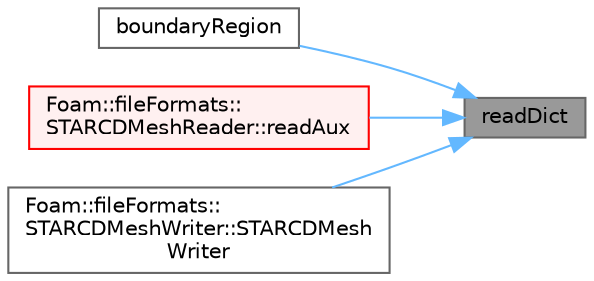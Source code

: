 digraph "readDict"
{
 // LATEX_PDF_SIZE
  bgcolor="transparent";
  edge [fontname=Helvetica,fontsize=10,labelfontname=Helvetica,labelfontsize=10];
  node [fontname=Helvetica,fontsize=10,shape=box,height=0.2,width=0.4];
  rankdir="RL";
  Node1 [id="Node000001",label="readDict",height=0.2,width=0.4,color="gray40", fillcolor="grey60", style="filled", fontcolor="black",tooltip=" "];
  Node1 -> Node2 [id="edge1_Node000001_Node000002",dir="back",color="steelblue1",style="solid",tooltip=" "];
  Node2 [id="Node000002",label="boundaryRegion",height=0.2,width=0.4,color="grey40", fillcolor="white", style="filled",URL="$classFoam_1_1boundaryRegion.html#a51228215b60afd4c440361ed3c5de0e1",tooltip=" "];
  Node1 -> Node3 [id="edge2_Node000001_Node000003",dir="back",color="steelblue1",style="solid",tooltip=" "];
  Node3 [id="Node000003",label="Foam::fileFormats::\lSTARCDMeshReader::readAux",height=0.2,width=0.4,color="red", fillcolor="#FFF0F0", style="filled",URL="$classFoam_1_1fileFormats_1_1STARCDMeshReader.html#afacb9df6d152538da046860c73b53902",tooltip=" "];
  Node1 -> Node5 [id="edge3_Node000001_Node000005",dir="back",color="steelblue1",style="solid",tooltip=" "];
  Node5 [id="Node000005",label="Foam::fileFormats::\lSTARCDMeshWriter::STARCDMesh\lWriter",height=0.2,width=0.4,color="grey40", fillcolor="white", style="filled",URL="$classFoam_1_1fileFormats_1_1STARCDMeshWriter.html#a802a6cc0c8a6d491bfefb16dfe1b9e9f",tooltip=" "];
}
